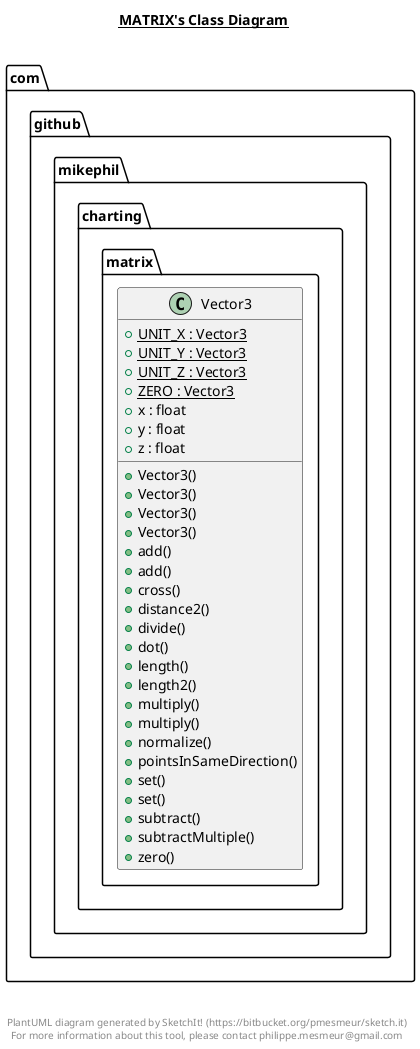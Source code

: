 @startuml

title __MATRIX's Class Diagram__\n

  namespace com.github.mikephil.charting.matrix {
    class com.github.mikephil.charting.matrix.Vector3 {
        {static} + UNIT_X : Vector3
        {static} + UNIT_Y : Vector3
        {static} + UNIT_Z : Vector3
        {static} + ZERO : Vector3
        + x : float
        + y : float
        + z : float
        + Vector3()
        + Vector3()
        + Vector3()
        + Vector3()
        + add()
        + add()
        + cross()
        + distance2()
        + divide()
        + dot()
        + length()
        + length2()
        + multiply()
        + multiply()
        + normalize()
        + pointsInSameDirection()
        + set()
        + set()
        + subtract()
        + subtractMultiple()
        + zero()
    }
  }
  



right footer


PlantUML diagram generated by SketchIt! (https://bitbucket.org/pmesmeur/sketch.it)
For more information about this tool, please contact philippe.mesmeur@gmail.com
endfooter

@enduml
